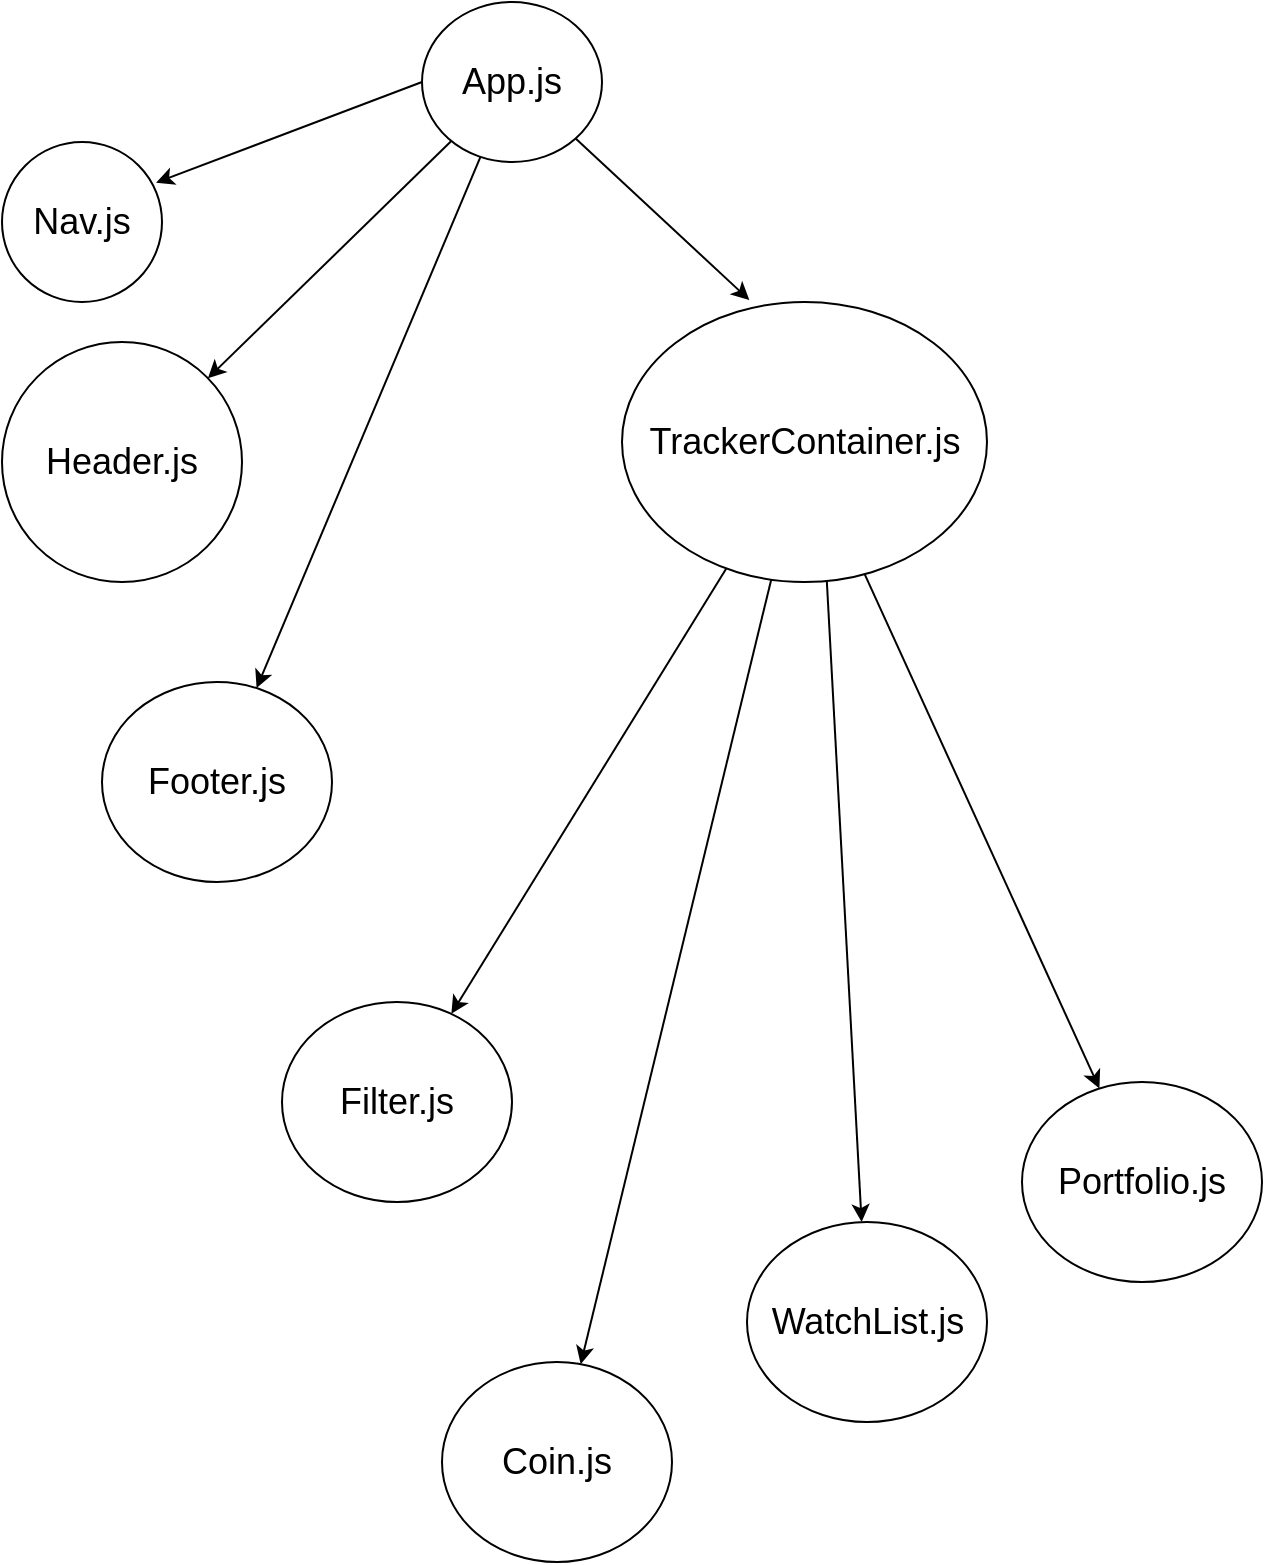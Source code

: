 <mxfile>
    <diagram id="B_94vLErNEpKIDG6k2EF" name="Page-1">
        <mxGraphModel dx="1041" dy="1999" grid="1" gridSize="10" guides="1" tooltips="1" connect="1" arrows="1" fold="1" page="1" pageScale="1" pageWidth="850" pageHeight="1100" math="0" shadow="0">
            <root>
                <mxCell id="0"/>
                <mxCell id="1" parent="0"/>
                <mxCell id="5" value="" style="edgeStyle=none;html=1;" parent="1" source="ksFr8LsLKuczAKV8OptK-1" target="ksFr8LsLKuczAKV8OptK-2" edge="1">
                    <mxGeometry relative="1" as="geometry"/>
                </mxCell>
                <mxCell id="11" value="" style="edgeStyle=none;html=1;" parent="1" source="ksFr8LsLKuczAKV8OptK-1" target="10" edge="1">
                    <mxGeometry relative="1" as="geometry"/>
                </mxCell>
                <mxCell id="ksFr8LsLKuczAKV8OptK-1" value="&lt;font style=&quot;font-size: 18px&quot;&gt;App.js&lt;/font&gt;" style="ellipse;whiteSpace=wrap;html=1;" parent="1" vertex="1">
                    <mxGeometry x="370" y="-480" width="90" height="80" as="geometry"/>
                </mxCell>
                <mxCell id="ksFr8LsLKuczAKV8OptK-2" value="&lt;font style=&quot;font-size: 18px&quot;&gt;Header.js&lt;/font&gt;" style="ellipse;whiteSpace=wrap;html=1;" parent="1" vertex="1">
                    <mxGeometry x="160" y="-310" width="120" height="120" as="geometry"/>
                </mxCell>
                <mxCell id="7" value="" style="edgeStyle=none;html=1;" parent="1" source="ksFr8LsLKuczAKV8OptK-3" target="6" edge="1">
                    <mxGeometry relative="1" as="geometry"/>
                </mxCell>
                <mxCell id="9" value="" style="edgeStyle=none;html=1;" parent="1" source="ksFr8LsLKuczAKV8OptK-3" target="8" edge="1">
                    <mxGeometry relative="1" as="geometry"/>
                </mxCell>
                <mxCell id="16" value="" style="edgeStyle=none;html=1;fontSize=18;" edge="1" parent="1" source="ksFr8LsLKuczAKV8OptK-3" target="12">
                    <mxGeometry relative="1" as="geometry"/>
                </mxCell>
                <mxCell id="ksFr8LsLKuczAKV8OptK-3" value="&lt;font style=&quot;font-size: 18px&quot;&gt;TrackerContainer.js&lt;/font&gt;" style="ellipse;whiteSpace=wrap;html=1;" parent="1" vertex="1">
                    <mxGeometry x="470" y="-330" width="182.5" height="140" as="geometry"/>
                </mxCell>
                <mxCell id="ksFr8LsLKuczAKV8OptK-6" value="&lt;font style=&quot;font-size: 18px&quot;&gt;WatchList.js&lt;/font&gt;" style="ellipse;whiteSpace=wrap;html=1;" parent="1" vertex="1">
                    <mxGeometry x="532.5" y="130" width="120" height="100" as="geometry"/>
                </mxCell>
                <mxCell id="ksFr8LsLKuczAKV8OptK-8" value="&lt;font style=&quot;font-size: 18px&quot;&gt;Nav.js&lt;/font&gt;" style="ellipse;whiteSpace=wrap;html=1;" parent="1" vertex="1">
                    <mxGeometry x="160" y="-410" width="80" height="80" as="geometry"/>
                </mxCell>
                <mxCell id="6" value="&lt;font style=&quot;font-size: 18px&quot;&gt;Filter.js&lt;/font&gt;" style="ellipse;whiteSpace=wrap;html=1;" parent="1" vertex="1">
                    <mxGeometry x="300" y="20" width="115" height="100" as="geometry"/>
                </mxCell>
                <mxCell id="8" value="&lt;font style=&quot;font-size: 18px&quot;&gt;Coin.js&lt;/font&gt;" style="ellipse;whiteSpace=wrap;html=1;" parent="1" vertex="1">
                    <mxGeometry x="380" y="200" width="115" height="100" as="geometry"/>
                </mxCell>
                <mxCell id="10" value="&lt;font style=&quot;font-size: 18px&quot;&gt;Footer.js&lt;/font&gt;" style="ellipse;whiteSpace=wrap;html=1;" parent="1" vertex="1">
                    <mxGeometry x="210" y="-140" width="115" height="100" as="geometry"/>
                </mxCell>
                <mxCell id="12" value="&lt;font style=&quot;font-size: 18px&quot;&gt;Portfolio.js&lt;/font&gt;" style="ellipse;whiteSpace=wrap;html=1;" vertex="1" parent="1">
                    <mxGeometry x="670" y="60" width="120" height="100" as="geometry"/>
                </mxCell>
                <mxCell id="13" value="" style="endArrow=classic;html=1;exitX=0.561;exitY=0.993;exitDx=0;exitDy=0;exitPerimeter=0;" edge="1" parent="1" source="ksFr8LsLKuczAKV8OptK-3" target="ksFr8LsLKuczAKV8OptK-6">
                    <mxGeometry width="50" height="50" relative="1" as="geometry">
                        <mxPoint x="360" y="60" as="sourcePoint"/>
                        <mxPoint x="410" y="10" as="targetPoint"/>
                    </mxGeometry>
                </mxCell>
                <mxCell id="17" value="" style="edgeStyle=none;html=1;entryX=0.963;entryY=0.254;entryDx=0;entryDy=0;entryPerimeter=0;" edge="1" parent="1" target="ksFr8LsLKuczAKV8OptK-8">
                    <mxGeometry relative="1" as="geometry">
                        <mxPoint x="370.005" y="-440.003" as="sourcePoint"/>
                        <mxPoint x="246.946" y="-280.616" as="targetPoint"/>
                    </mxGeometry>
                </mxCell>
                <mxCell id="18" value="" style="edgeStyle=none;html=1;exitX=1;exitY=1;exitDx=0;exitDy=0;entryX=0.349;entryY=-0.007;entryDx=0;entryDy=0;entryPerimeter=0;" edge="1" parent="1" source="ksFr8LsLKuczAKV8OptK-1" target="ksFr8LsLKuczAKV8OptK-3">
                    <mxGeometry relative="1" as="geometry">
                        <mxPoint x="409.565" y="-387.003" as="sourcePoint"/>
                        <mxPoint x="286.506" y="-227.616" as="targetPoint"/>
                    </mxGeometry>
                </mxCell>
            </root>
        </mxGraphModel>
    </diagram>
</mxfile>